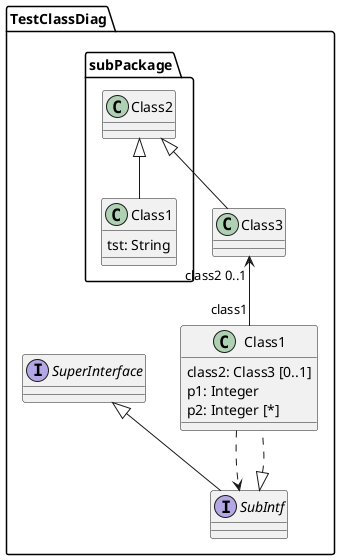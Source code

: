 @startuml
package "TestClassDiag" {
	package "subPackage" {
		class Class1 {
			tst: String
		}
		class Class2 {
		}
		Class2 <|-- Class1
	}
	class Class1 {
		class2: Class3 [0..1]
		p1: Integer
		p2: Integer [*]
	}
	class Class3 {
	}
	interface SubIntf {
	}
	interface SuperInterface {
	}
	SubIntf <|.. Class1
	Class1 ..> SubIntf
	subPackage.Class2 <|-- Class3
	SuperInterface <|-- SubIntf
	Class3 "class2 0..1" <-- "class1" Class1
}
@enduml